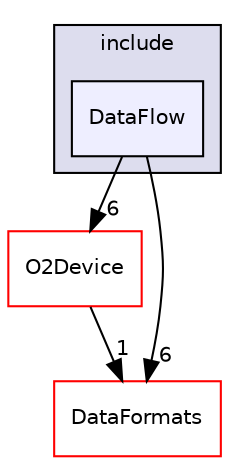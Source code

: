 digraph "/home/travis/build/AliceO2Group/AliceO2/Utilities/DataFlow/include/DataFlow" {
  bgcolor=transparent;
  compound=true
  node [ fontsize="10", fontname="Helvetica"];
  edge [ labelfontsize="10", labelfontname="Helvetica"];
  subgraph clusterdir_104c97f92a33e380b6a2d699e26fec12 {
    graph [ bgcolor="#ddddee", pencolor="black", label="include" fontname="Helvetica", fontsize="10", URL="dir_104c97f92a33e380b6a2d699e26fec12.html"]
  dir_5533854a6ecc6208c544e83169048154 [shape=box, label="DataFlow", style="filled", fillcolor="#eeeeff", pencolor="black", URL="dir_5533854a6ecc6208c544e83169048154.html"];
  }
  dir_f35ccb320b67f1c85d228c773db13bda [shape=box label="O2Device" color="red" URL="dir_f35ccb320b67f1c85d228c773db13bda.html"];
  dir_2171f7ec022c5423887b07c69b2f5b48 [shape=box label="DataFormats" color="red" URL="dir_2171f7ec022c5423887b07c69b2f5b48.html"];
  dir_5533854a6ecc6208c544e83169048154->dir_f35ccb320b67f1c85d228c773db13bda [headlabel="6", labeldistance=1.5 headhref="dir_000301_000307.html"];
  dir_5533854a6ecc6208c544e83169048154->dir_2171f7ec022c5423887b07c69b2f5b48 [headlabel="6", labeldistance=1.5 headhref="dir_000301_000043.html"];
  dir_f35ccb320b67f1c85d228c773db13bda->dir_2171f7ec022c5423887b07c69b2f5b48 [headlabel="1", labeldistance=1.5 headhref="dir_000307_000043.html"];
}
